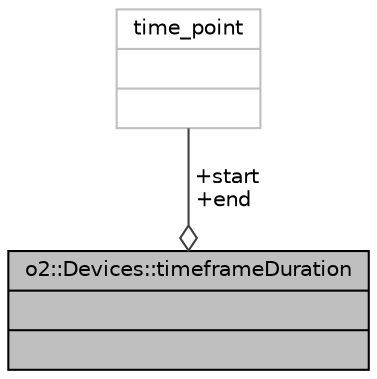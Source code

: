 digraph "o2::Devices::timeframeDuration"
{
 // INTERACTIVE_SVG=YES
  bgcolor="transparent";
  edge [fontname="Helvetica",fontsize="10",labelfontname="Helvetica",labelfontsize="10"];
  node [fontname="Helvetica",fontsize="10",shape=record];
  Node1 [label="{o2::Devices::timeframeDuration\n||}",height=0.2,width=0.4,color="black", fillcolor="grey75", style="filled" fontcolor="black"];
  Node2 -> Node1 [color="grey25",fontsize="10",style="solid",label=" +start\n+end" ,arrowhead="odiamond",fontname="Helvetica"];
  Node2 [label="{time_point\n||}",height=0.2,width=0.4,color="grey75"];
}
